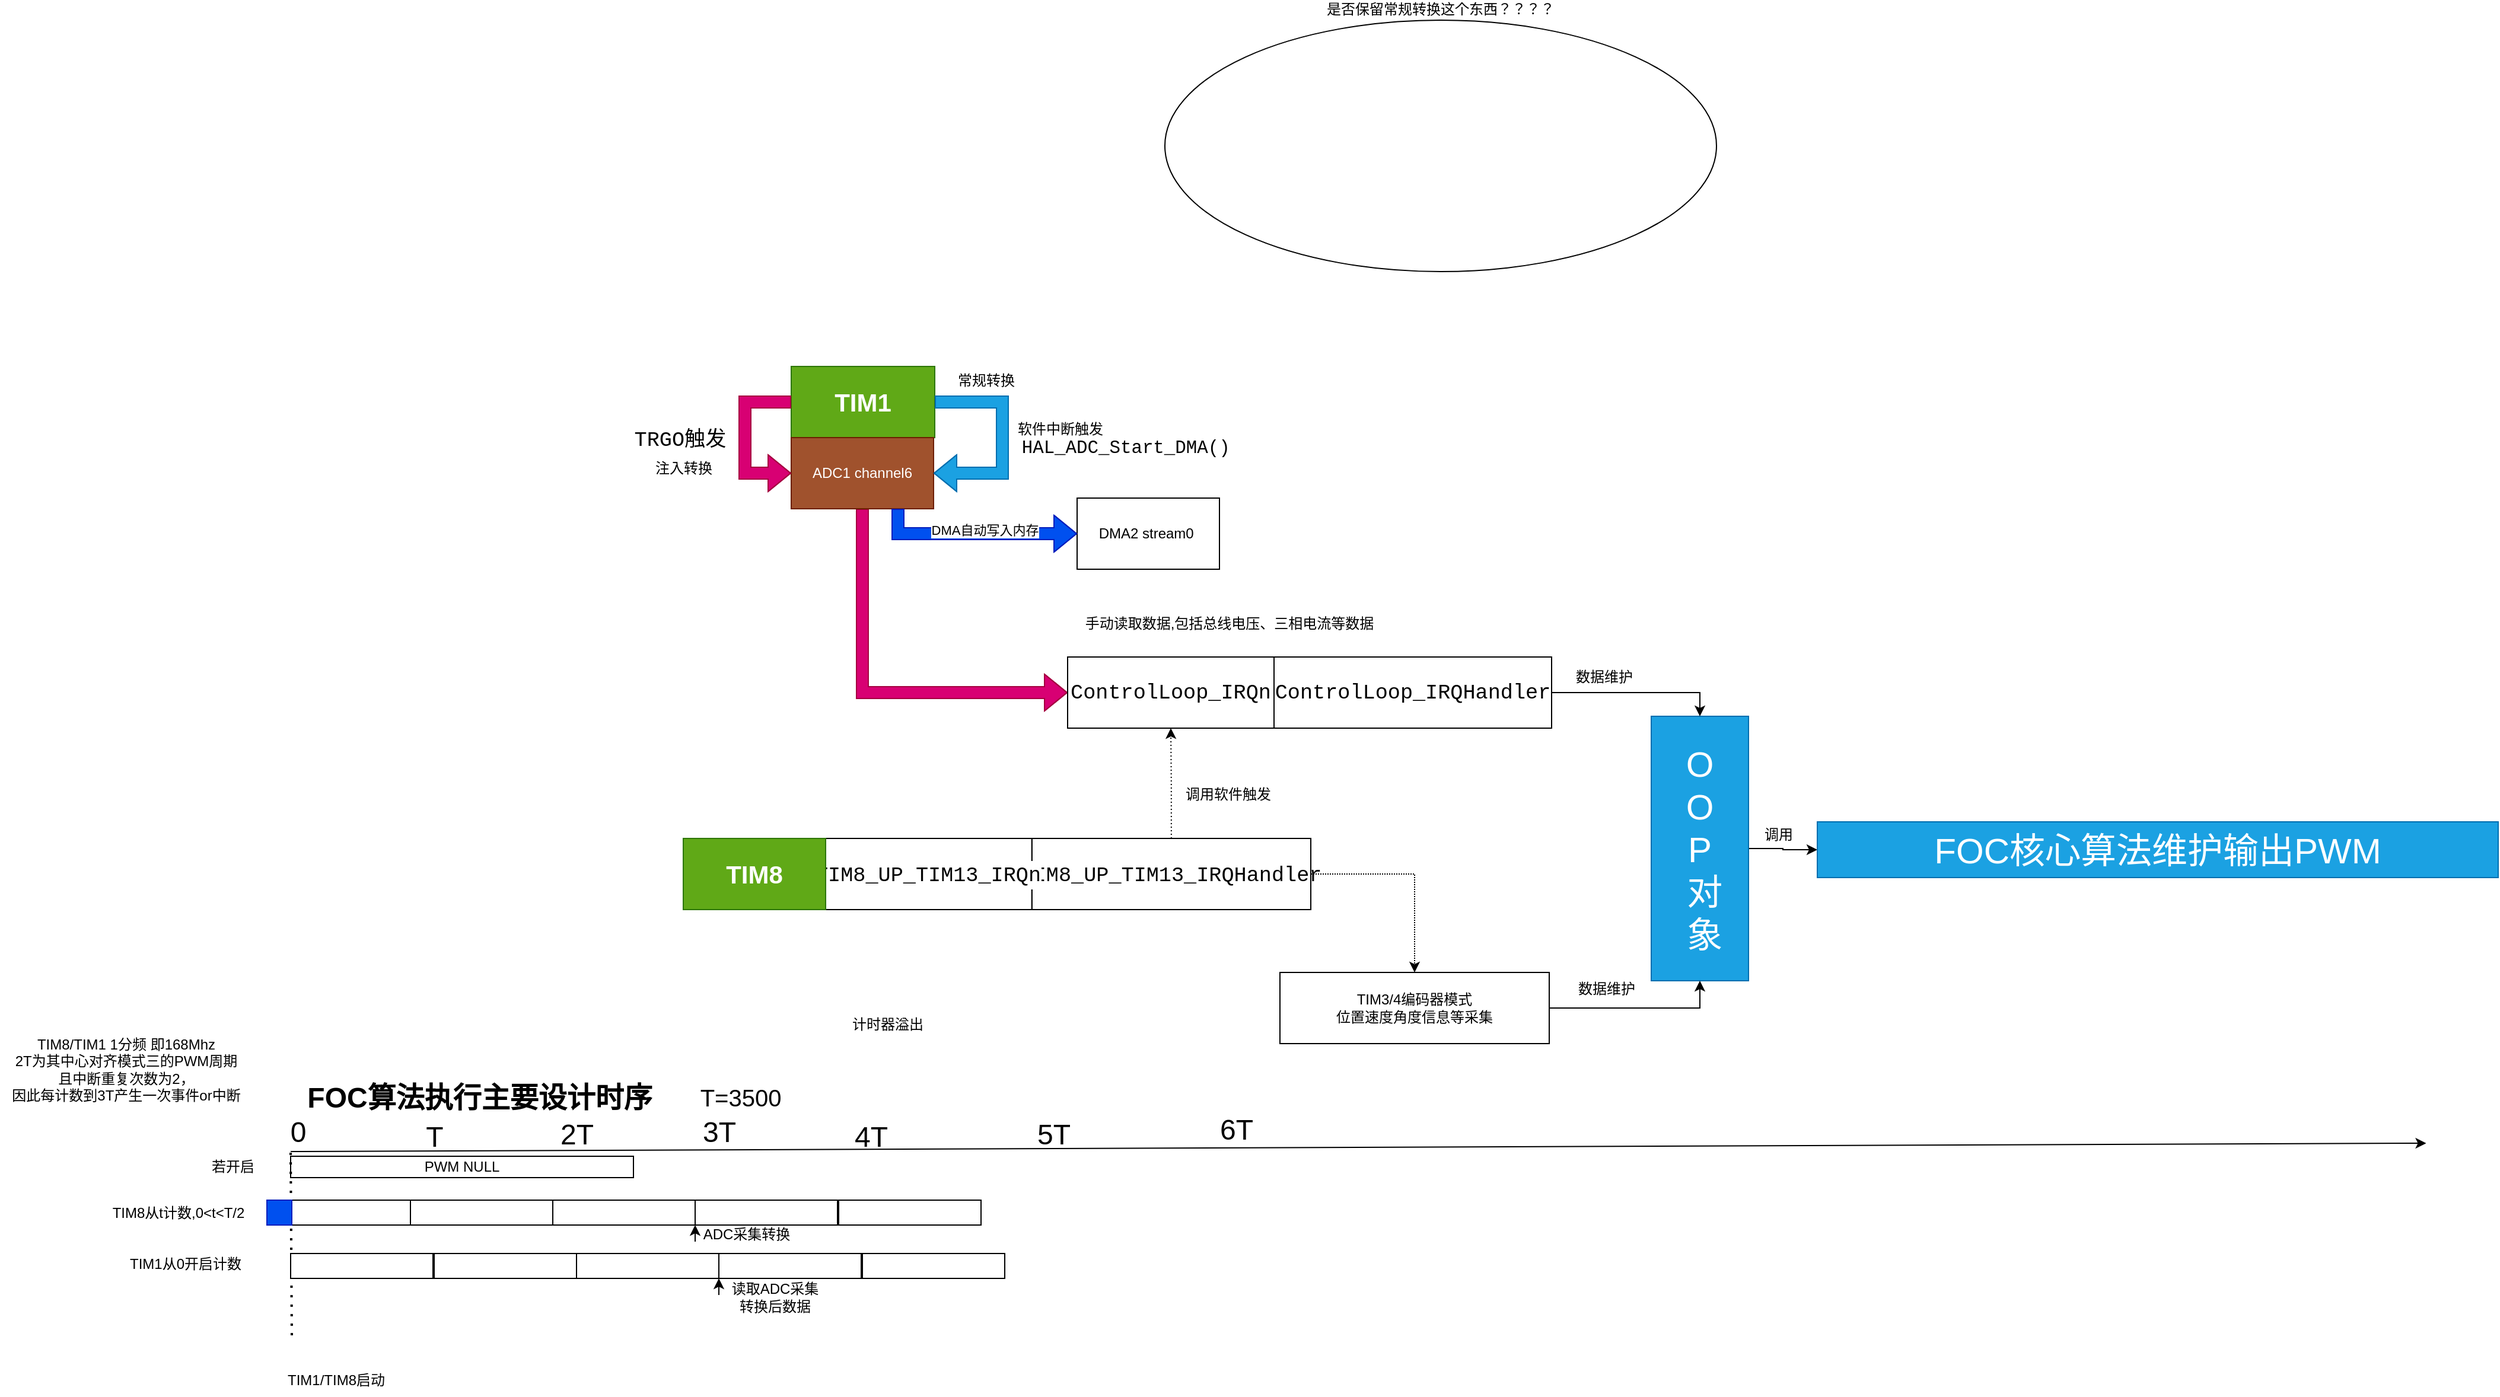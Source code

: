 <mxfile border="50" scale="3" compressed="false" locked="false" version="26.0.13">
  <diagram name="Blank" id="YmL12bMKpDGza6XwsDPr">
    <mxGraphModel dx="-1774" dy="534" grid="1" gridSize="1" guides="1" tooltips="1" connect="1" arrows="1" fold="1" page="0" pageScale="1" pageWidth="827" pageHeight="1169" background="none" math="1" shadow="0">
      <root>
        <mxCell id="X5NqExCQtvZxIxQ7pmgY-0" />
        <mxCell id="1" parent="X5NqExCQtvZxIxQ7pmgY-0" />
        <mxCell id="xTuEtZoCW5tBsWcaGFDS-2" value="是否保留常规转换这个东西？？？？" style="ellipse;whiteSpace=wrap;html=1;labelPosition=center;verticalLabelPosition=top;align=center;verticalAlign=bottom;" vertex="1" parent="1">
          <mxGeometry x="3101" y="-154" width="465" height="212" as="geometry" />
        </mxCell>
        <mxCell id="fBpoeWpFDzhCI_No8cf7-5" style="edgeStyle=orthogonalEdgeStyle;rounded=0;orthogonalLoop=1;jettySize=auto;html=1;exitX=0.5;exitY=1;exitDx=0;exitDy=0;entryX=0;entryY=0.5;entryDx=0;entryDy=0;fillColor=#d80073;strokeColor=#A50040;shape=flexArrow;" parent="1" source="fBpoeWpFDzhCI_No8cf7-6" target="fBpoeWpFDzhCI_No8cf7-16" edge="1">
          <mxGeometry relative="1" as="geometry" />
        </mxCell>
        <mxCell id="fBpoeWpFDzhCI_No8cf7-9" value="软件中断触发&lt;div&gt;&amp;nbsp;&lt;span style=&quot;font-family: Consolas, &amp;quot;Courier New&amp;quot;, monospace; font-size: 15.4px; white-space-collapse: preserve;&quot;&gt;HAL_ADC_Start_DMA&lt;/span&gt;&lt;span style=&quot;font-family: Consolas, &amp;quot;Courier New&amp;quot;, monospace; font-size: 15.4px; white-space-collapse: preserve;&quot;&gt;&lt;font&gt;()&lt;/font&gt;&lt;/span&gt;&lt;/div&gt;" style="text;html=1;align=left;verticalAlign=middle;resizable=0;points=[];autosize=1;strokeColor=none;fillColor=none;fontColor=default;" parent="1" vertex="1">
          <mxGeometry x="2975" y="177" width="183" height="46" as="geometry" />
        </mxCell>
        <mxCell id="fBpoeWpFDzhCI_No8cf7-10" value="DMA2 stream0&amp;nbsp;" style="whiteSpace=wrap;html=1;" parent="1" vertex="1">
          <mxGeometry x="3027" y="249" width="120" height="60" as="geometry" />
        </mxCell>
        <mxCell id="fBpoeWpFDzhCI_No8cf7-11" value="常规转换" style="text;html=1;align=center;verticalAlign=middle;resizable=0;points=[];autosize=1;strokeColor=none;fillColor=none;" parent="1" vertex="1">
          <mxGeometry x="2917" y="137" width="66" height="26" as="geometry" />
        </mxCell>
        <mxCell id="fBpoeWpFDzhCI_No8cf7-12" value="DMA数据传输" style="text;html=1;align=center;verticalAlign=middle;resizable=0;points=[];autosize=1;strokeColor=none;fillColor=none;" parent="1" vertex="1">
          <mxGeometry x="2793.5" y="194" width="93" height="26" as="geometry" />
        </mxCell>
        <mxCell id="fBpoeWpFDzhCI_No8cf7-13" value="手动读取数据,包括总线电压、&lt;span style=&quot;background-color: transparent; color: light-dark(rgb(0, 0, 0), rgb(255, 255, 255));&quot;&gt;三相电流等数据&lt;/span&gt;" style="text;html=1;align=center;verticalAlign=middle;resizable=0;points=[];autosize=1;strokeColor=none;fillColor=none;" parent="1" vertex="1">
          <mxGeometry x="3020" y="340" width="270" height="30" as="geometry" />
        </mxCell>
        <mxCell id="fBpoeWpFDzhCI_No8cf7-14" value="" style="group" parent="1" vertex="1" connectable="0">
          <mxGeometry x="3019" y="383" width="408" height="60" as="geometry" />
        </mxCell>
        <mxCell id="xTuEtZoCW5tBsWcaGFDS-6" value="" style="group" vertex="1" connectable="0" parent="fBpoeWpFDzhCI_No8cf7-14">
          <mxGeometry width="408" height="60" as="geometry" />
        </mxCell>
        <mxCell id="fBpoeWpFDzhCI_No8cf7-15" value="&lt;span style=&quot;font-family: Consolas, &amp;quot;Courier New&amp;quot;, monospace; font-size: 17.6px; text-align: left; white-space: pre;&quot;&gt;ControlLoop_IRQHandler&lt;/span&gt;" style="rounded=0;whiteSpace=wrap;html=1;" parent="xTuEtZoCW5tBsWcaGFDS-6" vertex="1">
          <mxGeometry x="174" width="234" height="60" as="geometry" />
        </mxCell>
        <mxCell id="fBpoeWpFDzhCI_No8cf7-16" value="&lt;span style=&quot;font-family: Consolas, &amp;quot;Courier New&amp;quot;, monospace; font-size: 17.6px; font-style: normal; font-variant-ligatures: normal; font-variant-caps: normal; font-weight: 400; letter-spacing: normal; orphans: 2; text-align: left; text-indent: 0px; text-transform: none; widows: 2; word-spacing: 0px; -webkit-text-stroke-width: 0px; white-space: pre; text-decoration-thickness: initial; text-decoration-style: initial; text-decoration-color: initial; float: none; display: inline !important;&quot;&gt;ControlLoop_IRQn&lt;/span&gt;" style="rounded=0;whiteSpace=wrap;html=1;fontColor=default;labelBackgroundColor=none;" parent="xTuEtZoCW5tBsWcaGFDS-6" vertex="1">
          <mxGeometry width="174" height="60" as="geometry" />
        </mxCell>
        <mxCell id="fBpoeWpFDzhCI_No8cf7-20" style="edgeStyle=orthogonalEdgeStyle;rounded=0;orthogonalLoop=1;jettySize=auto;html=1;exitX=0.5;exitY=0;exitDx=0;exitDy=0;entryX=0.5;entryY=1;entryDx=0;entryDy=0;dashed=1;dashPattern=1 2;" parent="1" source="fBpoeWpFDzhCI_No8cf7-18" target="fBpoeWpFDzhCI_No8cf7-16" edge="1">
          <mxGeometry relative="1" as="geometry" />
        </mxCell>
        <mxCell id="fBpoeWpFDzhCI_No8cf7-21" value="调用软件触发" style="text;html=1;align=center;verticalAlign=middle;resizable=0;points=[];autosize=1;strokeColor=none;fillColor=none;" parent="1" vertex="1">
          <mxGeometry x="3109" y="486" width="90" height="26" as="geometry" />
        </mxCell>
        <mxCell id="fBpoeWpFDzhCI_No8cf7-24" value="计时器溢出" style="text;html=1;align=center;verticalAlign=middle;resizable=0;points=[];autosize=1;strokeColor=none;fillColor=none;" parent="1" vertex="1">
          <mxGeometry x="2828" y="680" width="78" height="26" as="geometry" />
        </mxCell>
        <mxCell id="fBpoeWpFDzhCI_No8cf7-25" value="FOC算法执行主要设计时序" style="text;html=1;align=center;verticalAlign=middle;resizable=0;points=[];autosize=1;strokeColor=none;fillColor=none;fontStyle=1;fontSize=24;" parent="1" vertex="1">
          <mxGeometry x="2368" y="734" width="309" height="41" as="geometry" />
        </mxCell>
        <mxCell id="xTuEtZoCW5tBsWcaGFDS-12" style="edgeStyle=orthogonalEdgeStyle;rounded=0;orthogonalLoop=1;jettySize=auto;html=1;exitX=1;exitY=0.5;exitDx=0;exitDy=0;entryX=0;entryY=0.5;entryDx=0;entryDy=0;" edge="1" parent="1" source="fBpoeWpFDzhCI_No8cf7-27" target="xTuEtZoCW5tBsWcaGFDS-10">
          <mxGeometry relative="1" as="geometry" />
        </mxCell>
        <mxCell id="fBpoeWpFDzhCI_No8cf7-27" value="O&lt;div&gt;O&lt;/div&gt;&lt;div&gt;P&lt;/div&gt;&lt;div&gt;&amp;nbsp;对&lt;/div&gt;&lt;div&gt;&amp;nbsp;象&lt;/div&gt;" style="rounded=0;whiteSpace=wrap;html=1;fillColor=#1ba1e2;fontColor=#ffffff;strokeColor=#006EAF;fontSize=30;" parent="1" vertex="1">
          <mxGeometry x="3511" y="433" width="82" height="223" as="geometry" />
        </mxCell>
        <mxCell id="xTuEtZoCW5tBsWcaGFDS-15" style="edgeStyle=orthogonalEdgeStyle;rounded=0;orthogonalLoop=1;jettySize=auto;html=1;exitX=1;exitY=0.5;exitDx=0;exitDy=0;entryX=0.5;entryY=1;entryDx=0;entryDy=0;" edge="1" parent="1" source="fBpoeWpFDzhCI_No8cf7-31" target="fBpoeWpFDzhCI_No8cf7-27">
          <mxGeometry relative="1" as="geometry" />
        </mxCell>
        <mxCell id="fBpoeWpFDzhCI_No8cf7-31" value="TIM3/4编码器模式&lt;div&gt;位置速度角度信息等采集&lt;/div&gt;" style="rounded=0;whiteSpace=wrap;html=1;" parent="1" vertex="1">
          <mxGeometry x="3198" y="649" width="227" height="60" as="geometry" />
        </mxCell>
        <mxCell id="fBpoeWpFDzhCI_No8cf7-30" style="edgeStyle=orthogonalEdgeStyle;rounded=0;orthogonalLoop=1;jettySize=auto;html=1;exitX=1;exitY=0.5;exitDx=0;exitDy=0;entryX=0.5;entryY=0;entryDx=0;entryDy=0;dashed=1;dashPattern=1 1;" parent="1" source="fBpoeWpFDzhCI_No8cf7-18" target="fBpoeWpFDzhCI_No8cf7-31" edge="1">
          <mxGeometry relative="1" as="geometry">
            <mxPoint x="3139.588" y="580.294" as="targetPoint" />
          </mxGeometry>
        </mxCell>
        <mxCell id="fBpoeWpFDzhCI_No8cf7-33" value="" style="endArrow=classic;html=1;rounded=0;" parent="1" edge="1">
          <mxGeometry width="50" height="50" relative="1" as="geometry">
            <mxPoint x="2364" y="800" as="sourcePoint" />
            <mxPoint x="4164.28" y="793" as="targetPoint" />
          </mxGeometry>
        </mxCell>
        <mxCell id="fBpoeWpFDzhCI_No8cf7-34" value="0" style="text;html=1;align=center;verticalAlign=middle;resizable=0;points=[];autosize=1;strokeColor=none;fillColor=none;fontSize=24;" parent="1" vertex="1">
          <mxGeometry x="2354" y="763" width="31" height="41" as="geometry" />
        </mxCell>
        <mxCell id="xTuEtZoCW5tBsWcaGFDS-10" value="FOC核心算法维护输出PWM" style="whiteSpace=wrap;html=1;fontSize=30;fillColor=#1ba1e2;strokeColor=#006EAF;fontColor=#ffffff;rounded=0;" vertex="1" parent="1">
          <mxGeometry x="3651" y="522" width="574" height="47" as="geometry" />
        </mxCell>
        <mxCell id="xTuEtZoCW5tBsWcaGFDS-13" value="调用" style="text;html=1;align=center;verticalAlign=middle;resizable=0;points=[];autosize=1;strokeColor=none;fillColor=none;" vertex="1" parent="1">
          <mxGeometry x="3596" y="519" width="43" height="27" as="geometry" />
        </mxCell>
        <mxCell id="xTuEtZoCW5tBsWcaGFDS-14" style="edgeStyle=orthogonalEdgeStyle;rounded=0;orthogonalLoop=1;jettySize=auto;html=1;exitX=1;exitY=0.5;exitDx=0;exitDy=0;entryX=0.5;entryY=0;entryDx=0;entryDy=0;" edge="1" parent="1" source="fBpoeWpFDzhCI_No8cf7-15" target="fBpoeWpFDzhCI_No8cf7-27">
          <mxGeometry relative="1" as="geometry" />
        </mxCell>
        <mxCell id="xTuEtZoCW5tBsWcaGFDS-16" value="数据维护" style="text;html=1;align=center;verticalAlign=middle;resizable=0;points=[];autosize=1;strokeColor=none;fillColor=none;" vertex="1" parent="1">
          <mxGeometry x="3437" y="386" width="67" height="27" as="geometry" />
        </mxCell>
        <mxCell id="xTuEtZoCW5tBsWcaGFDS-17" value="数据维护" style="text;html=1;align=center;verticalAlign=middle;resizable=0;points=[];autosize=1;strokeColor=none;fillColor=none;" vertex="1" parent="1">
          <mxGeometry x="3439" y="649" width="67" height="27" as="geometry" />
        </mxCell>
        <mxCell id="xTuEtZoCW5tBsWcaGFDS-18" value="" style="group" vertex="1" connectable="0" parent="1">
          <mxGeometry x="2695" y="536" width="529" height="60" as="geometry" />
        </mxCell>
        <mxCell id="fBpoeWpFDzhCI_No8cf7-17" value="" style="group" parent="xTuEtZoCW5tBsWcaGFDS-18" vertex="1" connectable="0">
          <mxGeometry x="119" width="410" height="60" as="geometry" />
        </mxCell>
        <mxCell id="fBpoeWpFDzhCI_No8cf7-18" value="&lt;div style=&quot;font-family: Consolas, &amp;quot;Courier New&amp;quot;, monospace; font-size: 17.6px; line-height: 24px; white-space: pre;&quot;&gt;&lt;span style=&quot;&quot;&gt;TIM8_UP_TIM13_IRQHandler&lt;/span&gt;&lt;/div&gt;" style="rounded=0;whiteSpace=wrap;html=1;container=0;fontColor=default;labelBackgroundColor=none;" parent="fBpoeWpFDzhCI_No8cf7-17" vertex="1">
          <mxGeometry x="174.853" width="235.147" height="60" as="geometry" />
        </mxCell>
        <mxCell id="fBpoeWpFDzhCI_No8cf7-19" value="&lt;div style=&quot;font-family: Consolas, &amp;quot;Courier New&amp;quot;, monospace; font-size: 17.6px; line-height: 24px; white-space: pre;&quot;&gt;&lt;span style=&quot;&quot;&gt;TIM8_UP_TIM13_IRQn&lt;/span&gt;&lt;/div&gt;" style="rounded=0;whiteSpace=wrap;html=1;fontColor=default;labelBackgroundColor=default;container=0;" parent="fBpoeWpFDzhCI_No8cf7-17" vertex="1">
          <mxGeometry width="174.853" height="60" as="geometry" />
        </mxCell>
        <mxCell id="fBpoeWpFDzhCI_No8cf7-23" value="TIM8" style="rounded=0;whiteSpace=wrap;html=1;fillColor=#60a917;fontColor=light-dark(#FFFFFF,#FFFFFF);strokeColor=#2D7600;fontStyle=1;fontSize=21;" parent="xTuEtZoCW5tBsWcaGFDS-18" vertex="1">
          <mxGeometry width="120" height="60" as="geometry" />
        </mxCell>
        <mxCell id="xTuEtZoCW5tBsWcaGFDS-19" value="" style="group" vertex="1" connectable="0" parent="1">
          <mxGeometry x="2646" y="163" width="92" height="74" as="geometry" />
        </mxCell>
        <mxCell id="fBpoeWpFDzhCI_No8cf7-7" value="&lt;p style=&quot;font-family: Consolas, &amp;quot;Courier New&amp;quot;, monospace; font-size: 17.6px; line-height: 24px; white-space-collapse: preserve;&quot;&gt;&lt;span style=&quot;&quot;&gt;TRGO触发&lt;/span&gt;&lt;/p&gt;" style="text;html=1;align=center;verticalAlign=middle;resizable=0;points=[];autosize=1;strokeColor=none;fillColor=none;fontColor=default;labelBackgroundColor=none;" parent="xTuEtZoCW5tBsWcaGFDS-19" vertex="1">
          <mxGeometry width="92" height="71" as="geometry" />
        </mxCell>
        <mxCell id="fBpoeWpFDzhCI_No8cf7-8" value="注入转换" style="text;html=1;align=center;verticalAlign=middle;resizable=0;points=[];autosize=1;strokeColor=none;fillColor=none;" parent="xTuEtZoCW5tBsWcaGFDS-19" vertex="1">
          <mxGeometry x="16" y="48" width="66" height="26" as="geometry" />
        </mxCell>
        <mxCell id="xTuEtZoCW5tBsWcaGFDS-20" value="" style="group" vertex="1" connectable="0" parent="1">
          <mxGeometry x="2786" y="138" width="121" height="120" as="geometry" />
        </mxCell>
        <mxCell id="fBpoeWpFDzhCI_No8cf7-2" value="TIM1" style="rounded=0;whiteSpace=wrap;html=1;fillColor=#60a917;fontColor=light-dark(#FFFFFF,#FFFFFF);strokeColor=#2D7600;fontStyle=1;fontSize=21;" parent="xTuEtZoCW5tBsWcaGFDS-20" vertex="1">
          <mxGeometry width="121" height="60" as="geometry" />
        </mxCell>
        <mxCell id="fBpoeWpFDzhCI_No8cf7-6" value="ADC1 channel6" style="rounded=0;whiteSpace=wrap;html=1;fillColor=#a0522d;fontColor=#ffffff;strokeColor=#6D1F00;" parent="xTuEtZoCW5tBsWcaGFDS-20" vertex="1">
          <mxGeometry y="60" width="120" height="60" as="geometry" />
        </mxCell>
        <mxCell id="fBpoeWpFDzhCI_No8cf7-1" style="edgeStyle=orthogonalEdgeStyle;rounded=0;orthogonalLoop=1;jettySize=auto;html=1;exitX=0;exitY=0.5;exitDx=0;exitDy=0;entryX=0;entryY=0.5;entryDx=0;entryDy=0;fillColor=#d80073;strokeColor=#A50040;shape=flexArrow;" parent="xTuEtZoCW5tBsWcaGFDS-20" source="fBpoeWpFDzhCI_No8cf7-2" target="fBpoeWpFDzhCI_No8cf7-6" edge="1">
          <mxGeometry relative="1" as="geometry">
            <Array as="points">
              <mxPoint x="-39" y="30" />
              <mxPoint x="-39" y="90" />
            </Array>
          </mxGeometry>
        </mxCell>
        <mxCell id="fBpoeWpFDzhCI_No8cf7-3" style="edgeStyle=orthogonalEdgeStyle;rounded=0;orthogonalLoop=1;jettySize=auto;html=1;exitX=1;exitY=0.5;exitDx=0;exitDy=0;startArrow=classic;startFill=0;endArrow=none;fillColor=#1ba1e2;strokeColor=#006EAF;shape=flexArrow;entryX=1;entryY=0.5;entryDx=0;entryDy=0;" parent="xTuEtZoCW5tBsWcaGFDS-20" source="fBpoeWpFDzhCI_No8cf7-6" edge="1" target="fBpoeWpFDzhCI_No8cf7-2">
          <mxGeometry relative="1" as="geometry">
            <mxPoint x="163" y="11" as="targetPoint" />
            <mxPoint x="163" y="95" as="sourcePoint" />
            <Array as="points">
              <mxPoint x="178" y="90" />
              <mxPoint x="178" y="30" />
            </Array>
          </mxGeometry>
        </mxCell>
        <mxCell id="xTuEtZoCW5tBsWcaGFDS-21" style="edgeStyle=orthogonalEdgeStyle;rounded=0;orthogonalLoop=1;jettySize=auto;html=1;exitX=0.75;exitY=1;exitDx=0;exitDy=0;entryX=0;entryY=0.5;entryDx=0;entryDy=0;fillColor=#0050ef;strokeColor=#001DBC;shape=flexArrow;" edge="1" parent="1" source="fBpoeWpFDzhCI_No8cf7-6" target="fBpoeWpFDzhCI_No8cf7-10">
          <mxGeometry relative="1" as="geometry" />
        </mxCell>
        <mxCell id="xTuEtZoCW5tBsWcaGFDS-22" value="DMA自动写入内存" style="edgeLabel;html=1;align=center;verticalAlign=middle;resizable=0;points=[];" vertex="1" connectable="0" parent="xTuEtZoCW5tBsWcaGFDS-21">
          <mxGeometry x="0.09" y="3" relative="1" as="geometry">
            <mxPoint as="offset" />
          </mxGeometry>
        </mxCell>
        <mxCell id="xTuEtZoCW5tBsWcaGFDS-23" value="T=3500" style="text;html=1;align=center;verticalAlign=middle;resizable=0;points=[];autosize=1;strokeColor=none;fillColor=none;fontSize=20;" vertex="1" parent="1">
          <mxGeometry x="2699" y="735" width="87" height="37" as="geometry" />
        </mxCell>
        <mxCell id="xTuEtZoCW5tBsWcaGFDS-24" value="PWM NULL" style="rounded=0;whiteSpace=wrap;html=1;" vertex="1" parent="1">
          <mxGeometry x="2364" y="804" width="289" height="18" as="geometry" />
        </mxCell>
        <mxCell id="xTuEtZoCW5tBsWcaGFDS-25" value="" style="rounded=0;whiteSpace=wrap;html=1;" vertex="1" parent="1">
          <mxGeometry x="2345" y="841" width="120" height="21" as="geometry" />
        </mxCell>
        <mxCell id="xTuEtZoCW5tBsWcaGFDS-26" value="T" style="text;html=1;align=center;verticalAlign=middle;resizable=0;points=[];autosize=1;strokeColor=none;fillColor=none;fontSize=24;" vertex="1" parent="1">
          <mxGeometry x="2468" y="767" width="34" height="42" as="geometry" />
        </mxCell>
        <mxCell id="xTuEtZoCW5tBsWcaGFDS-29" value="2T" style="text;html=1;align=center;verticalAlign=middle;resizable=0;points=[];autosize=1;strokeColor=none;fillColor=none;fontSize=24;" vertex="1" parent="1">
          <mxGeometry x="2581" y="765" width="47" height="42" as="geometry" />
        </mxCell>
        <mxCell id="xTuEtZoCW5tBsWcaGFDS-30" value="" style="endArrow=none;dashed=1;html=1;dashPattern=1 3;strokeWidth=2;rounded=0;entryX=0.323;entryY=0.927;entryDx=0;entryDy=0;entryPerimeter=0;" edge="1" parent="1" target="fBpoeWpFDzhCI_No8cf7-34">
          <mxGeometry width="50" height="50" relative="1" as="geometry">
            <mxPoint x="2365" y="955" as="sourcePoint" />
            <mxPoint x="2404" y="862" as="targetPoint" />
          </mxGeometry>
        </mxCell>
        <mxCell id="xTuEtZoCW5tBsWcaGFDS-31" value="TIM1/TIM8启动" style="text;html=1;align=center;verticalAlign=middle;resizable=0;points=[];autosize=1;strokeColor=none;fillColor=none;" vertex="1" parent="1">
          <mxGeometry x="2351" y="979" width="101" height="27" as="geometry" />
        </mxCell>
        <mxCell id="xTuEtZoCW5tBsWcaGFDS-32" value="若开启" style="text;html=1;align=center;verticalAlign=middle;resizable=0;points=[];autosize=1;strokeColor=none;fillColor=none;" vertex="1" parent="1">
          <mxGeometry x="2287" y="799" width="55" height="27" as="geometry" />
        </mxCell>
        <mxCell id="xTuEtZoCW5tBsWcaGFDS-34" value="" style="rounded=0;whiteSpace=wrap;html=1;fillColor=#0050ef;fontColor=#ffffff;strokeColor=#001DBC;" vertex="1" parent="1">
          <mxGeometry x="2344" y="841" width="21" height="21" as="geometry" />
        </mxCell>
        <mxCell id="xTuEtZoCW5tBsWcaGFDS-35" value="" style="rounded=0;whiteSpace=wrap;html=1;" vertex="1" parent="1">
          <mxGeometry x="2364" y="886" width="120" height="21" as="geometry" />
        </mxCell>
        <mxCell id="xTuEtZoCW5tBsWcaGFDS-37" value="" style="rounded=0;whiteSpace=wrap;html=1;" vertex="1" parent="1">
          <mxGeometry x="2465" y="841" width="120" height="21" as="geometry" />
        </mxCell>
        <mxCell id="xTuEtZoCW5tBsWcaGFDS-38" value="3T" style="text;html=1;align=center;verticalAlign=middle;resizable=0;points=[];autosize=1;strokeColor=none;fillColor=none;fontSize=24;" vertex="1" parent="1">
          <mxGeometry x="2701" y="763" width="47" height="42" as="geometry" />
        </mxCell>
        <mxCell id="xTuEtZoCW5tBsWcaGFDS-39" value="" style="rounded=0;whiteSpace=wrap;html=1;" vertex="1" parent="1">
          <mxGeometry x="2705" y="841" width="120" height="21" as="geometry" />
        </mxCell>
        <mxCell id="xTuEtZoCW5tBsWcaGFDS-40" value="4T" style="text;html=1;align=center;verticalAlign=middle;resizable=0;points=[];autosize=1;strokeColor=none;fillColor=none;fontSize=24;" vertex="1" parent="1">
          <mxGeometry x="2829" y="767" width="47" height="42" as="geometry" />
        </mxCell>
        <mxCell id="xTuEtZoCW5tBsWcaGFDS-41" value="5T" style="text;html=1;align=center;verticalAlign=middle;resizable=0;points=[];autosize=1;strokeColor=none;fillColor=none;fontSize=24;" vertex="1" parent="1">
          <mxGeometry x="2983" y="765" width="47" height="42" as="geometry" />
        </mxCell>
        <mxCell id="xTuEtZoCW5tBsWcaGFDS-42" value="6T" style="text;html=1;align=center;verticalAlign=middle;resizable=0;points=[];autosize=1;strokeColor=none;fillColor=none;fontSize=24;" vertex="1" parent="1">
          <mxGeometry x="3137" y="761" width="47" height="42" as="geometry" />
        </mxCell>
        <mxCell id="xTuEtZoCW5tBsWcaGFDS-43" value="TIM8从t计数,0&amp;lt;t&amp;lt;T/2" style="text;html=1;align=center;verticalAlign=middle;resizable=0;points=[];autosize=1;strokeColor=none;fillColor=none;" vertex="1" parent="1">
          <mxGeometry x="2204" y="838" width="130" height="27" as="geometry" />
        </mxCell>
        <mxCell id="xTuEtZoCW5tBsWcaGFDS-44" value="TIM1从0开启计数" style="text;html=1;align=center;verticalAlign=middle;resizable=0;points=[];autosize=1;strokeColor=none;fillColor=none;" vertex="1" parent="1">
          <mxGeometry x="2218" y="881" width="113" height="27" as="geometry" />
        </mxCell>
        <mxCell id="xTuEtZoCW5tBsWcaGFDS-45" value="TIM8/TIM1 1分频 即168Mhz&lt;div&gt;&lt;span style=&quot;background-color: transparent; color: light-dark(rgb(0, 0, 0), rgb(255, 255, 255));&quot;&gt;2T为其中心对齐模式三的PWM周期&lt;/span&gt;&lt;/div&gt;&lt;div&gt;&lt;div&gt;且中断重复次数为2，&lt;/div&gt;&lt;div&gt;因此每计数到3T产生一次事件or中断&lt;/div&gt;&lt;/div&gt;" style="text;html=1;align=center;verticalAlign=middle;resizable=0;points=[];autosize=1;strokeColor=none;fillColor=none;" vertex="1" parent="1">
          <mxGeometry x="2119" y="695" width="212" height="71" as="geometry" />
        </mxCell>
        <mxCell id="xTuEtZoCW5tBsWcaGFDS-46" value="" style="rounded=0;whiteSpace=wrap;html=1;" vertex="1" parent="1">
          <mxGeometry x="2585" y="841" width="120" height="21" as="geometry" />
        </mxCell>
        <mxCell id="xTuEtZoCW5tBsWcaGFDS-47" value="" style="rounded=0;whiteSpace=wrap;html=1;" vertex="1" parent="1">
          <mxGeometry x="2485" y="886" width="120" height="21" as="geometry" />
        </mxCell>
        <mxCell id="xTuEtZoCW5tBsWcaGFDS-48" value="" style="rounded=0;whiteSpace=wrap;html=1;" vertex="1" parent="1">
          <mxGeometry x="2605" y="886" width="120" height="21" as="geometry" />
        </mxCell>
        <mxCell id="xTuEtZoCW5tBsWcaGFDS-49" value="" style="rounded=0;whiteSpace=wrap;html=1;" vertex="1" parent="1">
          <mxGeometry x="2725" y="886" width="120" height="21" as="geometry" />
        </mxCell>
        <mxCell id="xTuEtZoCW5tBsWcaGFDS-50" value="" style="rounded=0;whiteSpace=wrap;html=1;" vertex="1" parent="1">
          <mxGeometry x="2826" y="841" width="120" height="21" as="geometry" />
        </mxCell>
        <mxCell id="xTuEtZoCW5tBsWcaGFDS-51" value="" style="rounded=0;whiteSpace=wrap;html=1;" vertex="1" parent="1">
          <mxGeometry x="2846" y="886" width="120" height="21" as="geometry" />
        </mxCell>
        <mxCell id="xTuEtZoCW5tBsWcaGFDS-52" value="" style="endArrow=classic;html=1;rounded=0;entryX=1;entryY=1;entryDx=0;entryDy=0;" edge="1" parent="1" target="xTuEtZoCW5tBsWcaGFDS-46">
          <mxGeometry width="50" height="50" relative="1" as="geometry">
            <mxPoint x="2705" y="876" as="sourcePoint" />
            <mxPoint x="2714" y="874" as="targetPoint" />
          </mxGeometry>
        </mxCell>
        <mxCell id="xTuEtZoCW5tBsWcaGFDS-53" value="ADC采集转换" style="text;html=1;align=center;verticalAlign=middle;resizable=0;points=[];autosize=1;strokeColor=none;fillColor=none;" vertex="1" parent="1">
          <mxGeometry x="2702" y="856" width="92" height="27" as="geometry" />
        </mxCell>
        <mxCell id="xTuEtZoCW5tBsWcaGFDS-54" value="读取ADC采集&lt;div&gt;转换后数据&lt;/div&gt;" style="text;html=1;align=center;verticalAlign=middle;resizable=0;points=[];autosize=1;strokeColor=none;fillColor=none;" vertex="1" parent="1">
          <mxGeometry x="2726" y="902" width="92" height="42" as="geometry" />
        </mxCell>
        <mxCell id="xTuEtZoCW5tBsWcaGFDS-55" value="" style="endArrow=classic;html=1;rounded=0;entryX=1;entryY=1;entryDx=0;entryDy=0;" edge="1" parent="1">
          <mxGeometry width="50" height="50" relative="1" as="geometry">
            <mxPoint x="2725" y="921" as="sourcePoint" />
            <mxPoint x="2725" y="907" as="targetPoint" />
          </mxGeometry>
        </mxCell>
      </root>
    </mxGraphModel>
  </diagram>
</mxfile>
